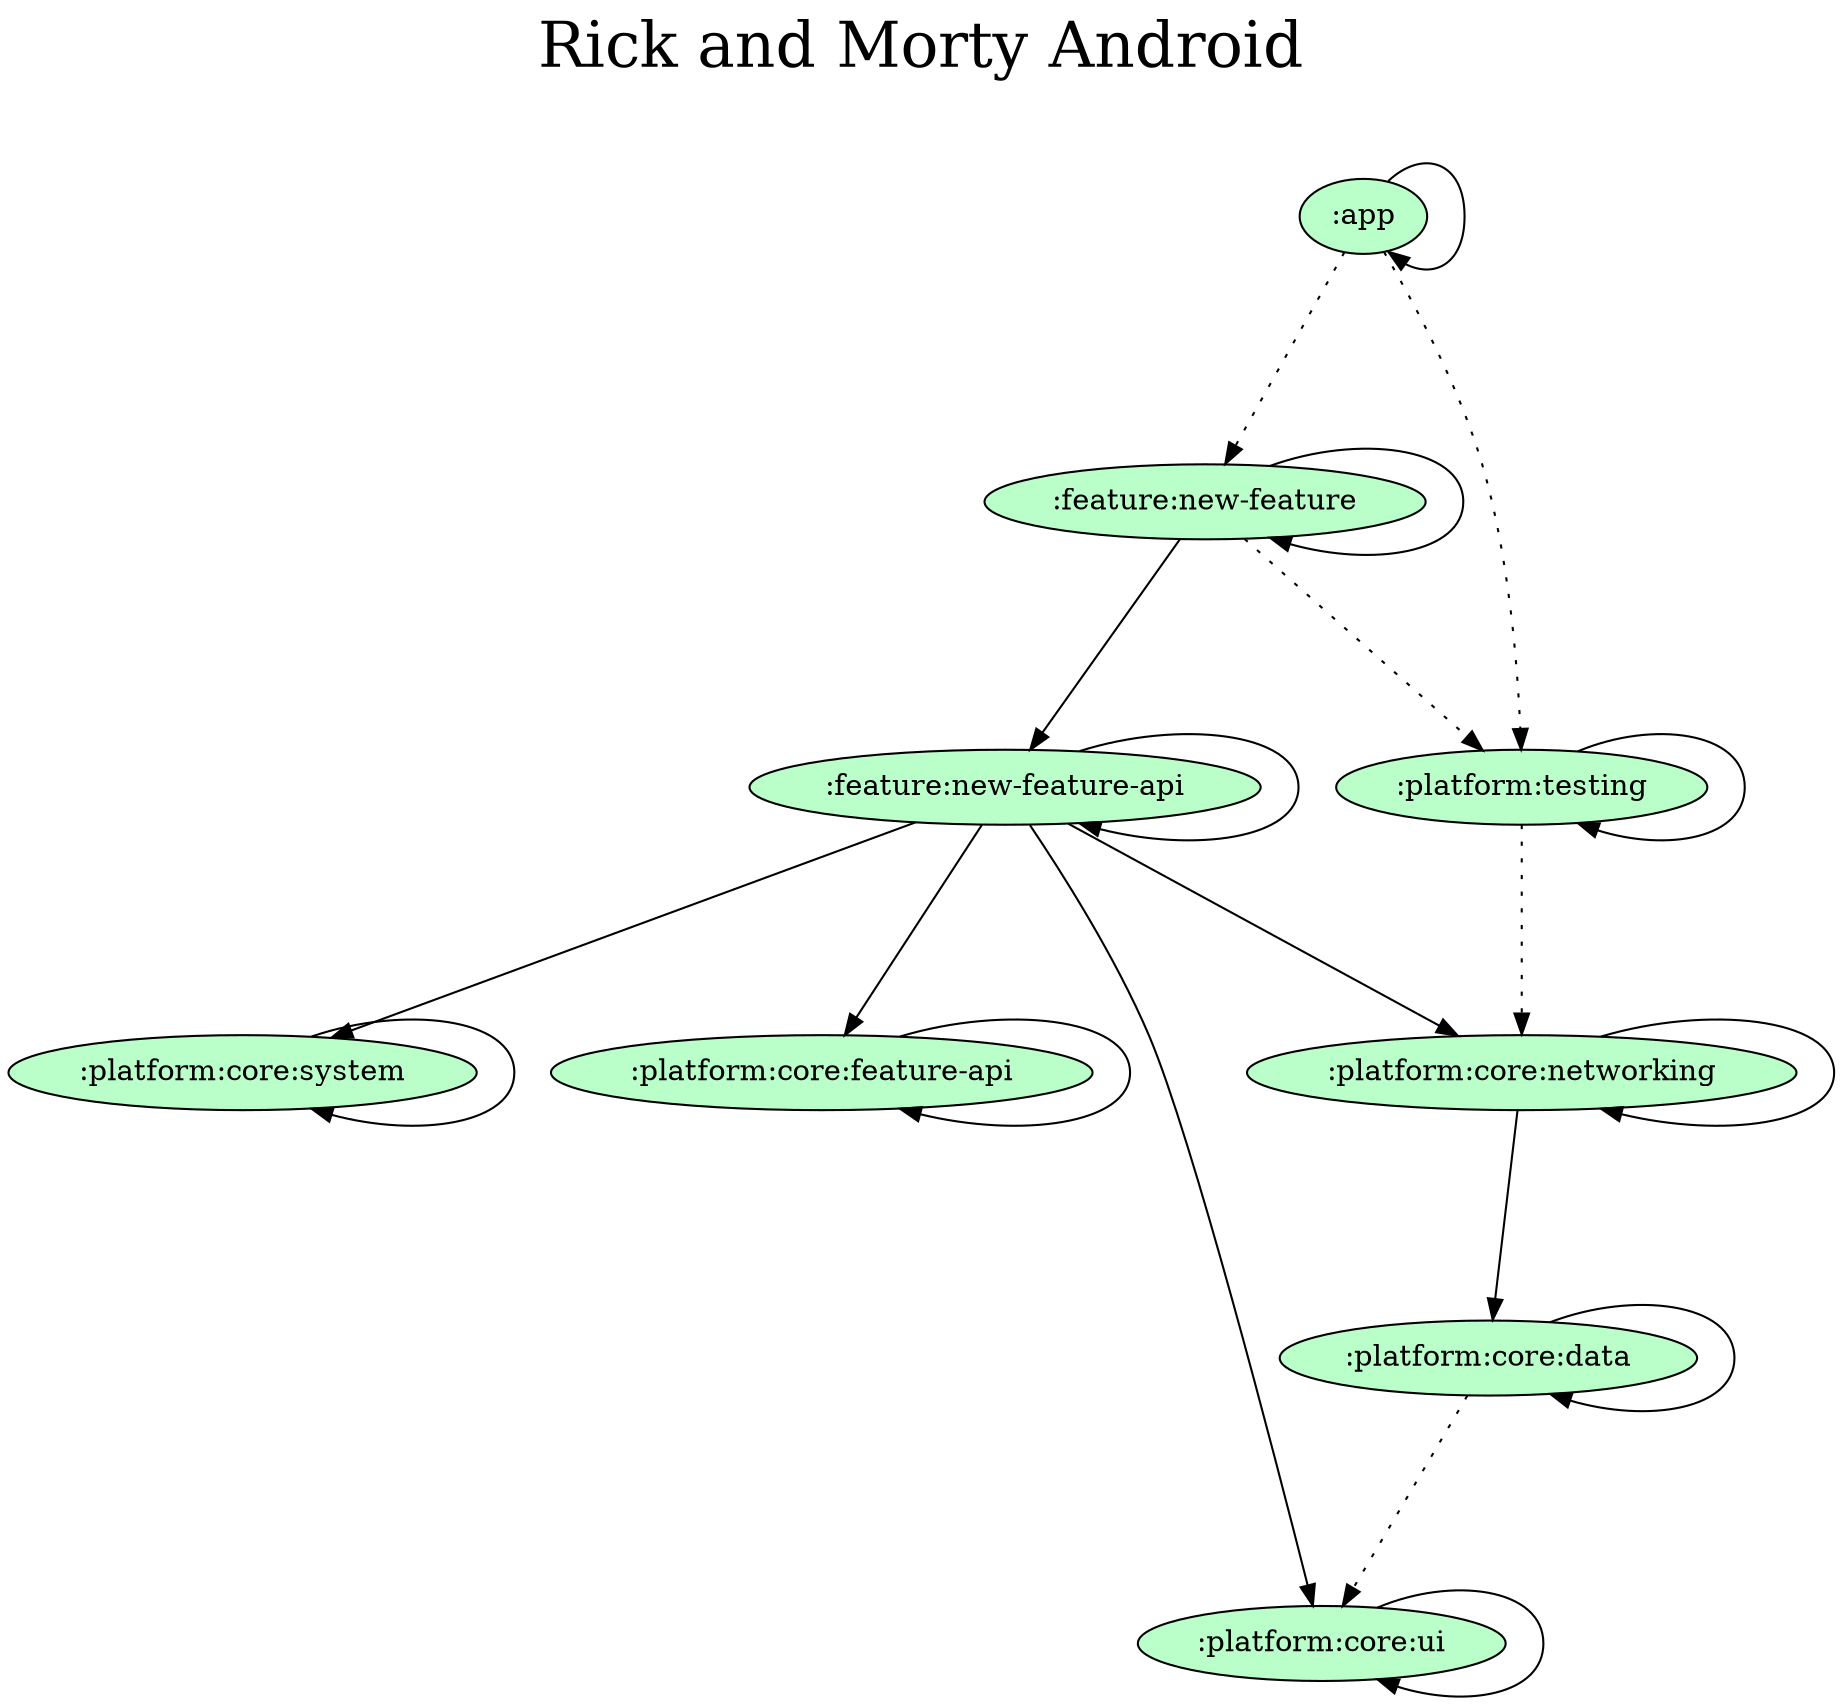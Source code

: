 digraph {
  graph [label="Rick and Morty Android\n ",labelloc=t,fontsize=30,ranksep=1.4];
  node [style=filled, fillcolor="#bbbbbb"];
  rankdir=TB;

  # Projects

  ":app" [fillcolor="#baffc9"];
  ":feature:new-feature" [fillcolor="#baffc9"];
  ":feature:new-feature-api" [fillcolor="#baffc9"];
  ":platform:core:data" [fillcolor="#baffc9"];
  ":platform:core:feature-api" [fillcolor="#baffc9"];
  ":platform:core:networking" [fillcolor="#baffc9"];
  ":platform:core:system" [fillcolor="#baffc9"];
  ":platform:core:ui" [fillcolor="#baffc9"];
  ":platform:testing" [fillcolor="#baffc9"];

  {rank = same;}

  # Dependencies

  ":app" -> ":platform:testing" [style=dotted]
  ":app" -> ":app"
  ":app" -> ":feature:new-feature" [style=dotted]
  ":feature:new-feature-api" -> ":platform:core:feature-api"
  ":feature:new-feature-api" -> ":platform:core:networking"
  ":feature:new-feature-api" -> ":platform:core:system"
  ":feature:new-feature-api" -> ":platform:core:ui"
  ":feature:new-feature-api" -> ":feature:new-feature-api"
  ":feature:new-feature" -> ":feature:new-feature-api"
  ":feature:new-feature" -> ":feature:new-feature"
  ":feature:new-feature" -> ":platform:testing" [style=dotted]
  ":platform:testing" -> ":platform:testing"
  ":platform:testing" -> ":platform:core:networking" [style=dotted]
  ":platform:core:system" -> ":platform:core:system"
  ":platform:core:data" -> ":platform:core:data"
  ":platform:core:data" -> ":platform:core:ui" [style=dotted]
  ":platform:core:ui" -> ":platform:core:ui"
  ":platform:core:feature-api" -> ":platform:core:feature-api"
  ":platform:core:networking" -> ":platform:core:data"
  ":platform:core:networking" -> ":platform:core:networking"
}

